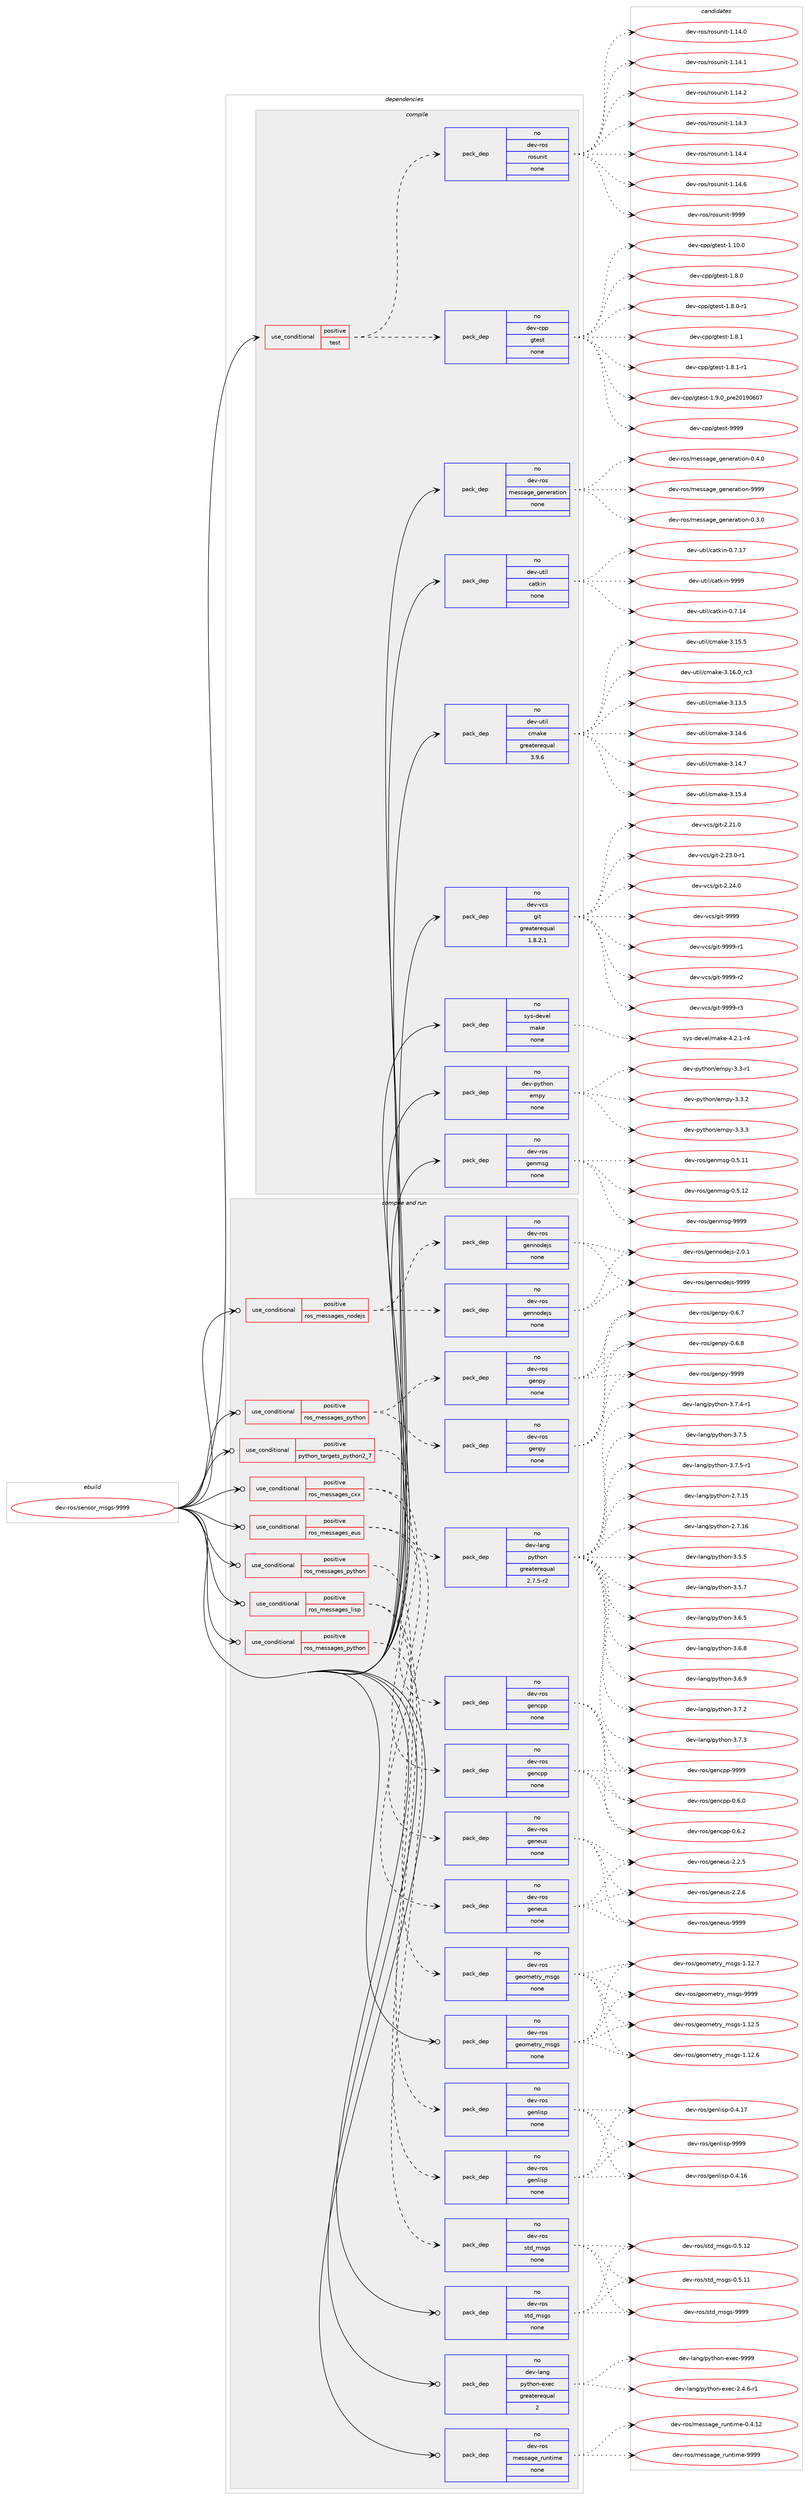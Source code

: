 digraph prolog {

# *************
# Graph options
# *************

newrank=true;
concentrate=true;
compound=true;
graph [rankdir=LR,fontname=Helvetica,fontsize=10,ranksep=1.5];#, ranksep=2.5, nodesep=0.2];
edge  [arrowhead=vee];
node  [fontname=Helvetica,fontsize=10];

# **********
# The ebuild
# **********

subgraph cluster_leftcol {
color=gray;
rank=same;
label=<<i>ebuild</i>>;
id [label="dev-ros/sensor_msgs-9999", color=red, width=4, href="../dev-ros/sensor_msgs-9999.svg"];
}

# ****************
# The dependencies
# ****************

subgraph cluster_midcol {
color=gray;
label=<<i>dependencies</i>>;
subgraph cluster_compile {
fillcolor="#eeeeee";
style=filled;
label=<<i>compile</i>>;
subgraph cond155412 {
dependency667076 [label=<<TABLE BORDER="0" CELLBORDER="1" CELLSPACING="0" CELLPADDING="4"><TR><TD ROWSPAN="3" CELLPADDING="10">use_conditional</TD></TR><TR><TD>positive</TD></TR><TR><TD>test</TD></TR></TABLE>>, shape=none, color=red];
subgraph pack499758 {
dependency667077 [label=<<TABLE BORDER="0" CELLBORDER="1" CELLSPACING="0" CELLPADDING="4" WIDTH="220"><TR><TD ROWSPAN="6" CELLPADDING="30">pack_dep</TD></TR><TR><TD WIDTH="110">no</TD></TR><TR><TD>dev-cpp</TD></TR><TR><TD>gtest</TD></TR><TR><TD>none</TD></TR><TR><TD></TD></TR></TABLE>>, shape=none, color=blue];
}
dependency667076:e -> dependency667077:w [weight=20,style="dashed",arrowhead="vee"];
subgraph pack499759 {
dependency667078 [label=<<TABLE BORDER="0" CELLBORDER="1" CELLSPACING="0" CELLPADDING="4" WIDTH="220"><TR><TD ROWSPAN="6" CELLPADDING="30">pack_dep</TD></TR><TR><TD WIDTH="110">no</TD></TR><TR><TD>dev-ros</TD></TR><TR><TD>rosunit</TD></TR><TR><TD>none</TD></TR><TR><TD></TD></TR></TABLE>>, shape=none, color=blue];
}
dependency667076:e -> dependency667078:w [weight=20,style="dashed",arrowhead="vee"];
}
id:e -> dependency667076:w [weight=20,style="solid",arrowhead="vee"];
subgraph pack499760 {
dependency667079 [label=<<TABLE BORDER="0" CELLBORDER="1" CELLSPACING="0" CELLPADDING="4" WIDTH="220"><TR><TD ROWSPAN="6" CELLPADDING="30">pack_dep</TD></TR><TR><TD WIDTH="110">no</TD></TR><TR><TD>dev-python</TD></TR><TR><TD>empy</TD></TR><TR><TD>none</TD></TR><TR><TD></TD></TR></TABLE>>, shape=none, color=blue];
}
id:e -> dependency667079:w [weight=20,style="solid",arrowhead="vee"];
subgraph pack499761 {
dependency667080 [label=<<TABLE BORDER="0" CELLBORDER="1" CELLSPACING="0" CELLPADDING="4" WIDTH="220"><TR><TD ROWSPAN="6" CELLPADDING="30">pack_dep</TD></TR><TR><TD WIDTH="110">no</TD></TR><TR><TD>dev-ros</TD></TR><TR><TD>genmsg</TD></TR><TR><TD>none</TD></TR><TR><TD></TD></TR></TABLE>>, shape=none, color=blue];
}
id:e -> dependency667080:w [weight=20,style="solid",arrowhead="vee"];
subgraph pack499762 {
dependency667081 [label=<<TABLE BORDER="0" CELLBORDER="1" CELLSPACING="0" CELLPADDING="4" WIDTH="220"><TR><TD ROWSPAN="6" CELLPADDING="30">pack_dep</TD></TR><TR><TD WIDTH="110">no</TD></TR><TR><TD>dev-ros</TD></TR><TR><TD>message_generation</TD></TR><TR><TD>none</TD></TR><TR><TD></TD></TR></TABLE>>, shape=none, color=blue];
}
id:e -> dependency667081:w [weight=20,style="solid",arrowhead="vee"];
subgraph pack499763 {
dependency667082 [label=<<TABLE BORDER="0" CELLBORDER="1" CELLSPACING="0" CELLPADDING="4" WIDTH="220"><TR><TD ROWSPAN="6" CELLPADDING="30">pack_dep</TD></TR><TR><TD WIDTH="110">no</TD></TR><TR><TD>dev-util</TD></TR><TR><TD>catkin</TD></TR><TR><TD>none</TD></TR><TR><TD></TD></TR></TABLE>>, shape=none, color=blue];
}
id:e -> dependency667082:w [weight=20,style="solid",arrowhead="vee"];
subgraph pack499764 {
dependency667083 [label=<<TABLE BORDER="0" CELLBORDER="1" CELLSPACING="0" CELLPADDING="4" WIDTH="220"><TR><TD ROWSPAN="6" CELLPADDING="30">pack_dep</TD></TR><TR><TD WIDTH="110">no</TD></TR><TR><TD>dev-util</TD></TR><TR><TD>cmake</TD></TR><TR><TD>greaterequal</TD></TR><TR><TD>3.9.6</TD></TR></TABLE>>, shape=none, color=blue];
}
id:e -> dependency667083:w [weight=20,style="solid",arrowhead="vee"];
subgraph pack499765 {
dependency667084 [label=<<TABLE BORDER="0" CELLBORDER="1" CELLSPACING="0" CELLPADDING="4" WIDTH="220"><TR><TD ROWSPAN="6" CELLPADDING="30">pack_dep</TD></TR><TR><TD WIDTH="110">no</TD></TR><TR><TD>dev-vcs</TD></TR><TR><TD>git</TD></TR><TR><TD>greaterequal</TD></TR><TR><TD>1.8.2.1</TD></TR></TABLE>>, shape=none, color=blue];
}
id:e -> dependency667084:w [weight=20,style="solid",arrowhead="vee"];
subgraph pack499766 {
dependency667085 [label=<<TABLE BORDER="0" CELLBORDER="1" CELLSPACING="0" CELLPADDING="4" WIDTH="220"><TR><TD ROWSPAN="6" CELLPADDING="30">pack_dep</TD></TR><TR><TD WIDTH="110">no</TD></TR><TR><TD>sys-devel</TD></TR><TR><TD>make</TD></TR><TR><TD>none</TD></TR><TR><TD></TD></TR></TABLE>>, shape=none, color=blue];
}
id:e -> dependency667085:w [weight=20,style="solid",arrowhead="vee"];
}
subgraph cluster_compileandrun {
fillcolor="#eeeeee";
style=filled;
label=<<i>compile and run</i>>;
subgraph cond155413 {
dependency667086 [label=<<TABLE BORDER="0" CELLBORDER="1" CELLSPACING="0" CELLPADDING="4"><TR><TD ROWSPAN="3" CELLPADDING="10">use_conditional</TD></TR><TR><TD>positive</TD></TR><TR><TD>python_targets_python2_7</TD></TR></TABLE>>, shape=none, color=red];
subgraph pack499767 {
dependency667087 [label=<<TABLE BORDER="0" CELLBORDER="1" CELLSPACING="0" CELLPADDING="4" WIDTH="220"><TR><TD ROWSPAN="6" CELLPADDING="30">pack_dep</TD></TR><TR><TD WIDTH="110">no</TD></TR><TR><TD>dev-lang</TD></TR><TR><TD>python</TD></TR><TR><TD>greaterequal</TD></TR><TR><TD>2.7.5-r2</TD></TR></TABLE>>, shape=none, color=blue];
}
dependency667086:e -> dependency667087:w [weight=20,style="dashed",arrowhead="vee"];
}
id:e -> dependency667086:w [weight=20,style="solid",arrowhead="odotvee"];
subgraph cond155414 {
dependency667088 [label=<<TABLE BORDER="0" CELLBORDER="1" CELLSPACING="0" CELLPADDING="4"><TR><TD ROWSPAN="3" CELLPADDING="10">use_conditional</TD></TR><TR><TD>positive</TD></TR><TR><TD>ros_messages_cxx</TD></TR></TABLE>>, shape=none, color=red];
subgraph pack499768 {
dependency667089 [label=<<TABLE BORDER="0" CELLBORDER="1" CELLSPACING="0" CELLPADDING="4" WIDTH="220"><TR><TD ROWSPAN="6" CELLPADDING="30">pack_dep</TD></TR><TR><TD WIDTH="110">no</TD></TR><TR><TD>dev-ros</TD></TR><TR><TD>gencpp</TD></TR><TR><TD>none</TD></TR><TR><TD></TD></TR></TABLE>>, shape=none, color=blue];
}
dependency667088:e -> dependency667089:w [weight=20,style="dashed",arrowhead="vee"];
subgraph pack499769 {
dependency667090 [label=<<TABLE BORDER="0" CELLBORDER="1" CELLSPACING="0" CELLPADDING="4" WIDTH="220"><TR><TD ROWSPAN="6" CELLPADDING="30">pack_dep</TD></TR><TR><TD WIDTH="110">no</TD></TR><TR><TD>dev-ros</TD></TR><TR><TD>gencpp</TD></TR><TR><TD>none</TD></TR><TR><TD></TD></TR></TABLE>>, shape=none, color=blue];
}
dependency667088:e -> dependency667090:w [weight=20,style="dashed",arrowhead="vee"];
}
id:e -> dependency667088:w [weight=20,style="solid",arrowhead="odotvee"];
subgraph cond155415 {
dependency667091 [label=<<TABLE BORDER="0" CELLBORDER="1" CELLSPACING="0" CELLPADDING="4"><TR><TD ROWSPAN="3" CELLPADDING="10">use_conditional</TD></TR><TR><TD>positive</TD></TR><TR><TD>ros_messages_eus</TD></TR></TABLE>>, shape=none, color=red];
subgraph pack499770 {
dependency667092 [label=<<TABLE BORDER="0" CELLBORDER="1" CELLSPACING="0" CELLPADDING="4" WIDTH="220"><TR><TD ROWSPAN="6" CELLPADDING="30">pack_dep</TD></TR><TR><TD WIDTH="110">no</TD></TR><TR><TD>dev-ros</TD></TR><TR><TD>geneus</TD></TR><TR><TD>none</TD></TR><TR><TD></TD></TR></TABLE>>, shape=none, color=blue];
}
dependency667091:e -> dependency667092:w [weight=20,style="dashed",arrowhead="vee"];
subgraph pack499771 {
dependency667093 [label=<<TABLE BORDER="0" CELLBORDER="1" CELLSPACING="0" CELLPADDING="4" WIDTH="220"><TR><TD ROWSPAN="6" CELLPADDING="30">pack_dep</TD></TR><TR><TD WIDTH="110">no</TD></TR><TR><TD>dev-ros</TD></TR><TR><TD>geneus</TD></TR><TR><TD>none</TD></TR><TR><TD></TD></TR></TABLE>>, shape=none, color=blue];
}
dependency667091:e -> dependency667093:w [weight=20,style="dashed",arrowhead="vee"];
}
id:e -> dependency667091:w [weight=20,style="solid",arrowhead="odotvee"];
subgraph cond155416 {
dependency667094 [label=<<TABLE BORDER="0" CELLBORDER="1" CELLSPACING="0" CELLPADDING="4"><TR><TD ROWSPAN="3" CELLPADDING="10">use_conditional</TD></TR><TR><TD>positive</TD></TR><TR><TD>ros_messages_lisp</TD></TR></TABLE>>, shape=none, color=red];
subgraph pack499772 {
dependency667095 [label=<<TABLE BORDER="0" CELLBORDER="1" CELLSPACING="0" CELLPADDING="4" WIDTH="220"><TR><TD ROWSPAN="6" CELLPADDING="30">pack_dep</TD></TR><TR><TD WIDTH="110">no</TD></TR><TR><TD>dev-ros</TD></TR><TR><TD>genlisp</TD></TR><TR><TD>none</TD></TR><TR><TD></TD></TR></TABLE>>, shape=none, color=blue];
}
dependency667094:e -> dependency667095:w [weight=20,style="dashed",arrowhead="vee"];
subgraph pack499773 {
dependency667096 [label=<<TABLE BORDER="0" CELLBORDER="1" CELLSPACING="0" CELLPADDING="4" WIDTH="220"><TR><TD ROWSPAN="6" CELLPADDING="30">pack_dep</TD></TR><TR><TD WIDTH="110">no</TD></TR><TR><TD>dev-ros</TD></TR><TR><TD>genlisp</TD></TR><TR><TD>none</TD></TR><TR><TD></TD></TR></TABLE>>, shape=none, color=blue];
}
dependency667094:e -> dependency667096:w [weight=20,style="dashed",arrowhead="vee"];
}
id:e -> dependency667094:w [weight=20,style="solid",arrowhead="odotvee"];
subgraph cond155417 {
dependency667097 [label=<<TABLE BORDER="0" CELLBORDER="1" CELLSPACING="0" CELLPADDING="4"><TR><TD ROWSPAN="3" CELLPADDING="10">use_conditional</TD></TR><TR><TD>positive</TD></TR><TR><TD>ros_messages_nodejs</TD></TR></TABLE>>, shape=none, color=red];
subgraph pack499774 {
dependency667098 [label=<<TABLE BORDER="0" CELLBORDER="1" CELLSPACING="0" CELLPADDING="4" WIDTH="220"><TR><TD ROWSPAN="6" CELLPADDING="30">pack_dep</TD></TR><TR><TD WIDTH="110">no</TD></TR><TR><TD>dev-ros</TD></TR><TR><TD>gennodejs</TD></TR><TR><TD>none</TD></TR><TR><TD></TD></TR></TABLE>>, shape=none, color=blue];
}
dependency667097:e -> dependency667098:w [weight=20,style="dashed",arrowhead="vee"];
subgraph pack499775 {
dependency667099 [label=<<TABLE BORDER="0" CELLBORDER="1" CELLSPACING="0" CELLPADDING="4" WIDTH="220"><TR><TD ROWSPAN="6" CELLPADDING="30">pack_dep</TD></TR><TR><TD WIDTH="110">no</TD></TR><TR><TD>dev-ros</TD></TR><TR><TD>gennodejs</TD></TR><TR><TD>none</TD></TR><TR><TD></TD></TR></TABLE>>, shape=none, color=blue];
}
dependency667097:e -> dependency667099:w [weight=20,style="dashed",arrowhead="vee"];
}
id:e -> dependency667097:w [weight=20,style="solid",arrowhead="odotvee"];
subgraph cond155418 {
dependency667100 [label=<<TABLE BORDER="0" CELLBORDER="1" CELLSPACING="0" CELLPADDING="4"><TR><TD ROWSPAN="3" CELLPADDING="10">use_conditional</TD></TR><TR><TD>positive</TD></TR><TR><TD>ros_messages_python</TD></TR></TABLE>>, shape=none, color=red];
subgraph pack499776 {
dependency667101 [label=<<TABLE BORDER="0" CELLBORDER="1" CELLSPACING="0" CELLPADDING="4" WIDTH="220"><TR><TD ROWSPAN="6" CELLPADDING="30">pack_dep</TD></TR><TR><TD WIDTH="110">no</TD></TR><TR><TD>dev-ros</TD></TR><TR><TD>genpy</TD></TR><TR><TD>none</TD></TR><TR><TD></TD></TR></TABLE>>, shape=none, color=blue];
}
dependency667100:e -> dependency667101:w [weight=20,style="dashed",arrowhead="vee"];
subgraph pack499777 {
dependency667102 [label=<<TABLE BORDER="0" CELLBORDER="1" CELLSPACING="0" CELLPADDING="4" WIDTH="220"><TR><TD ROWSPAN="6" CELLPADDING="30">pack_dep</TD></TR><TR><TD WIDTH="110">no</TD></TR><TR><TD>dev-ros</TD></TR><TR><TD>genpy</TD></TR><TR><TD>none</TD></TR><TR><TD></TD></TR></TABLE>>, shape=none, color=blue];
}
dependency667100:e -> dependency667102:w [weight=20,style="dashed",arrowhead="vee"];
}
id:e -> dependency667100:w [weight=20,style="solid",arrowhead="odotvee"];
subgraph cond155419 {
dependency667103 [label=<<TABLE BORDER="0" CELLBORDER="1" CELLSPACING="0" CELLPADDING="4"><TR><TD ROWSPAN="3" CELLPADDING="10">use_conditional</TD></TR><TR><TD>positive</TD></TR><TR><TD>ros_messages_python</TD></TR></TABLE>>, shape=none, color=red];
subgraph pack499778 {
dependency667104 [label=<<TABLE BORDER="0" CELLBORDER="1" CELLSPACING="0" CELLPADDING="4" WIDTH="220"><TR><TD ROWSPAN="6" CELLPADDING="30">pack_dep</TD></TR><TR><TD WIDTH="110">no</TD></TR><TR><TD>dev-ros</TD></TR><TR><TD>geometry_msgs</TD></TR><TR><TD>none</TD></TR><TR><TD></TD></TR></TABLE>>, shape=none, color=blue];
}
dependency667103:e -> dependency667104:w [weight=20,style="dashed",arrowhead="vee"];
}
id:e -> dependency667103:w [weight=20,style="solid",arrowhead="odotvee"];
subgraph cond155420 {
dependency667105 [label=<<TABLE BORDER="0" CELLBORDER="1" CELLSPACING="0" CELLPADDING="4"><TR><TD ROWSPAN="3" CELLPADDING="10">use_conditional</TD></TR><TR><TD>positive</TD></TR><TR><TD>ros_messages_python</TD></TR></TABLE>>, shape=none, color=red];
subgraph pack499779 {
dependency667106 [label=<<TABLE BORDER="0" CELLBORDER="1" CELLSPACING="0" CELLPADDING="4" WIDTH="220"><TR><TD ROWSPAN="6" CELLPADDING="30">pack_dep</TD></TR><TR><TD WIDTH="110">no</TD></TR><TR><TD>dev-ros</TD></TR><TR><TD>std_msgs</TD></TR><TR><TD>none</TD></TR><TR><TD></TD></TR></TABLE>>, shape=none, color=blue];
}
dependency667105:e -> dependency667106:w [weight=20,style="dashed",arrowhead="vee"];
}
id:e -> dependency667105:w [weight=20,style="solid",arrowhead="odotvee"];
subgraph pack499780 {
dependency667107 [label=<<TABLE BORDER="0" CELLBORDER="1" CELLSPACING="0" CELLPADDING="4" WIDTH="220"><TR><TD ROWSPAN="6" CELLPADDING="30">pack_dep</TD></TR><TR><TD WIDTH="110">no</TD></TR><TR><TD>dev-lang</TD></TR><TR><TD>python-exec</TD></TR><TR><TD>greaterequal</TD></TR><TR><TD>2</TD></TR></TABLE>>, shape=none, color=blue];
}
id:e -> dependency667107:w [weight=20,style="solid",arrowhead="odotvee"];
subgraph pack499781 {
dependency667108 [label=<<TABLE BORDER="0" CELLBORDER="1" CELLSPACING="0" CELLPADDING="4" WIDTH="220"><TR><TD ROWSPAN="6" CELLPADDING="30">pack_dep</TD></TR><TR><TD WIDTH="110">no</TD></TR><TR><TD>dev-ros</TD></TR><TR><TD>geometry_msgs</TD></TR><TR><TD>none</TD></TR><TR><TD></TD></TR></TABLE>>, shape=none, color=blue];
}
id:e -> dependency667108:w [weight=20,style="solid",arrowhead="odotvee"];
subgraph pack499782 {
dependency667109 [label=<<TABLE BORDER="0" CELLBORDER="1" CELLSPACING="0" CELLPADDING="4" WIDTH="220"><TR><TD ROWSPAN="6" CELLPADDING="30">pack_dep</TD></TR><TR><TD WIDTH="110">no</TD></TR><TR><TD>dev-ros</TD></TR><TR><TD>message_runtime</TD></TR><TR><TD>none</TD></TR><TR><TD></TD></TR></TABLE>>, shape=none, color=blue];
}
id:e -> dependency667109:w [weight=20,style="solid",arrowhead="odotvee"];
subgraph pack499783 {
dependency667110 [label=<<TABLE BORDER="0" CELLBORDER="1" CELLSPACING="0" CELLPADDING="4" WIDTH="220"><TR><TD ROWSPAN="6" CELLPADDING="30">pack_dep</TD></TR><TR><TD WIDTH="110">no</TD></TR><TR><TD>dev-ros</TD></TR><TR><TD>std_msgs</TD></TR><TR><TD>none</TD></TR><TR><TD></TD></TR></TABLE>>, shape=none, color=blue];
}
id:e -> dependency667110:w [weight=20,style="solid",arrowhead="odotvee"];
}
subgraph cluster_run {
fillcolor="#eeeeee";
style=filled;
label=<<i>run</i>>;
}
}

# **************
# The candidates
# **************

subgraph cluster_choices {
rank=same;
color=gray;
label=<<i>candidates</i>>;

subgraph choice499758 {
color=black;
nodesep=1;
choice10010111845991121124710311610111511645494649484648 [label="dev-cpp/gtest-1.10.0", color=red, width=4,href="../dev-cpp/gtest-1.10.0.svg"];
choice100101118459911211247103116101115116454946564648 [label="dev-cpp/gtest-1.8.0", color=red, width=4,href="../dev-cpp/gtest-1.8.0.svg"];
choice1001011184599112112471031161011151164549465646484511449 [label="dev-cpp/gtest-1.8.0-r1", color=red, width=4,href="../dev-cpp/gtest-1.8.0-r1.svg"];
choice100101118459911211247103116101115116454946564649 [label="dev-cpp/gtest-1.8.1", color=red, width=4,href="../dev-cpp/gtest-1.8.1.svg"];
choice1001011184599112112471031161011151164549465646494511449 [label="dev-cpp/gtest-1.8.1-r1", color=red, width=4,href="../dev-cpp/gtest-1.8.1-r1.svg"];
choice100101118459911211247103116101115116454946574648951121141015048495748544855 [label="dev-cpp/gtest-1.9.0_pre20190607", color=red, width=4,href="../dev-cpp/gtest-1.9.0_pre20190607.svg"];
choice1001011184599112112471031161011151164557575757 [label="dev-cpp/gtest-9999", color=red, width=4,href="../dev-cpp/gtest-9999.svg"];
dependency667077:e -> choice10010111845991121124710311610111511645494649484648:w [style=dotted,weight="100"];
dependency667077:e -> choice100101118459911211247103116101115116454946564648:w [style=dotted,weight="100"];
dependency667077:e -> choice1001011184599112112471031161011151164549465646484511449:w [style=dotted,weight="100"];
dependency667077:e -> choice100101118459911211247103116101115116454946564649:w [style=dotted,weight="100"];
dependency667077:e -> choice1001011184599112112471031161011151164549465646494511449:w [style=dotted,weight="100"];
dependency667077:e -> choice100101118459911211247103116101115116454946574648951121141015048495748544855:w [style=dotted,weight="100"];
dependency667077:e -> choice1001011184599112112471031161011151164557575757:w [style=dotted,weight="100"];
}
subgraph choice499759 {
color=black;
nodesep=1;
choice100101118451141111154711411111511711010511645494649524648 [label="dev-ros/rosunit-1.14.0", color=red, width=4,href="../dev-ros/rosunit-1.14.0.svg"];
choice100101118451141111154711411111511711010511645494649524649 [label="dev-ros/rosunit-1.14.1", color=red, width=4,href="../dev-ros/rosunit-1.14.1.svg"];
choice100101118451141111154711411111511711010511645494649524650 [label="dev-ros/rosunit-1.14.2", color=red, width=4,href="../dev-ros/rosunit-1.14.2.svg"];
choice100101118451141111154711411111511711010511645494649524651 [label="dev-ros/rosunit-1.14.3", color=red, width=4,href="../dev-ros/rosunit-1.14.3.svg"];
choice100101118451141111154711411111511711010511645494649524652 [label="dev-ros/rosunit-1.14.4", color=red, width=4,href="../dev-ros/rosunit-1.14.4.svg"];
choice100101118451141111154711411111511711010511645494649524654 [label="dev-ros/rosunit-1.14.6", color=red, width=4,href="../dev-ros/rosunit-1.14.6.svg"];
choice10010111845114111115471141111151171101051164557575757 [label="dev-ros/rosunit-9999", color=red, width=4,href="../dev-ros/rosunit-9999.svg"];
dependency667078:e -> choice100101118451141111154711411111511711010511645494649524648:w [style=dotted,weight="100"];
dependency667078:e -> choice100101118451141111154711411111511711010511645494649524649:w [style=dotted,weight="100"];
dependency667078:e -> choice100101118451141111154711411111511711010511645494649524650:w [style=dotted,weight="100"];
dependency667078:e -> choice100101118451141111154711411111511711010511645494649524651:w [style=dotted,weight="100"];
dependency667078:e -> choice100101118451141111154711411111511711010511645494649524652:w [style=dotted,weight="100"];
dependency667078:e -> choice100101118451141111154711411111511711010511645494649524654:w [style=dotted,weight="100"];
dependency667078:e -> choice10010111845114111115471141111151171101051164557575757:w [style=dotted,weight="100"];
}
subgraph choice499760 {
color=black;
nodesep=1;
choice1001011184511212111610411111047101109112121455146514511449 [label="dev-python/empy-3.3-r1", color=red, width=4,href="../dev-python/empy-3.3-r1.svg"];
choice1001011184511212111610411111047101109112121455146514650 [label="dev-python/empy-3.3.2", color=red, width=4,href="../dev-python/empy-3.3.2.svg"];
choice1001011184511212111610411111047101109112121455146514651 [label="dev-python/empy-3.3.3", color=red, width=4,href="../dev-python/empy-3.3.3.svg"];
dependency667079:e -> choice1001011184511212111610411111047101109112121455146514511449:w [style=dotted,weight="100"];
dependency667079:e -> choice1001011184511212111610411111047101109112121455146514650:w [style=dotted,weight="100"];
dependency667079:e -> choice1001011184511212111610411111047101109112121455146514651:w [style=dotted,weight="100"];
}
subgraph choice499761 {
color=black;
nodesep=1;
choice100101118451141111154710310111010911510345484653464949 [label="dev-ros/genmsg-0.5.11", color=red, width=4,href="../dev-ros/genmsg-0.5.11.svg"];
choice100101118451141111154710310111010911510345484653464950 [label="dev-ros/genmsg-0.5.12", color=red, width=4,href="../dev-ros/genmsg-0.5.12.svg"];
choice10010111845114111115471031011101091151034557575757 [label="dev-ros/genmsg-9999", color=red, width=4,href="../dev-ros/genmsg-9999.svg"];
dependency667080:e -> choice100101118451141111154710310111010911510345484653464949:w [style=dotted,weight="100"];
dependency667080:e -> choice100101118451141111154710310111010911510345484653464950:w [style=dotted,weight="100"];
dependency667080:e -> choice10010111845114111115471031011101091151034557575757:w [style=dotted,weight="100"];
}
subgraph choice499762 {
color=black;
nodesep=1;
choice1001011184511411111547109101115115971031019510310111010111497116105111110454846514648 [label="dev-ros/message_generation-0.3.0", color=red, width=4,href="../dev-ros/message_generation-0.3.0.svg"];
choice1001011184511411111547109101115115971031019510310111010111497116105111110454846524648 [label="dev-ros/message_generation-0.4.0", color=red, width=4,href="../dev-ros/message_generation-0.4.0.svg"];
choice10010111845114111115471091011151159710310195103101110101114971161051111104557575757 [label="dev-ros/message_generation-9999", color=red, width=4,href="../dev-ros/message_generation-9999.svg"];
dependency667081:e -> choice1001011184511411111547109101115115971031019510310111010111497116105111110454846514648:w [style=dotted,weight="100"];
dependency667081:e -> choice1001011184511411111547109101115115971031019510310111010111497116105111110454846524648:w [style=dotted,weight="100"];
dependency667081:e -> choice10010111845114111115471091011151159710310195103101110101114971161051111104557575757:w [style=dotted,weight="100"];
}
subgraph choice499763 {
color=black;
nodesep=1;
choice1001011184511711610510847999711610710511045484655464952 [label="dev-util/catkin-0.7.14", color=red, width=4,href="../dev-util/catkin-0.7.14.svg"];
choice1001011184511711610510847999711610710511045484655464955 [label="dev-util/catkin-0.7.17", color=red, width=4,href="../dev-util/catkin-0.7.17.svg"];
choice100101118451171161051084799971161071051104557575757 [label="dev-util/catkin-9999", color=red, width=4,href="../dev-util/catkin-9999.svg"];
dependency667082:e -> choice1001011184511711610510847999711610710511045484655464952:w [style=dotted,weight="100"];
dependency667082:e -> choice1001011184511711610510847999711610710511045484655464955:w [style=dotted,weight="100"];
dependency667082:e -> choice100101118451171161051084799971161071051104557575757:w [style=dotted,weight="100"];
}
subgraph choice499764 {
color=black;
nodesep=1;
choice1001011184511711610510847991099710710145514649514653 [label="dev-util/cmake-3.13.5", color=red, width=4,href="../dev-util/cmake-3.13.5.svg"];
choice1001011184511711610510847991099710710145514649524654 [label="dev-util/cmake-3.14.6", color=red, width=4,href="../dev-util/cmake-3.14.6.svg"];
choice1001011184511711610510847991099710710145514649524655 [label="dev-util/cmake-3.14.7", color=red, width=4,href="../dev-util/cmake-3.14.7.svg"];
choice1001011184511711610510847991099710710145514649534652 [label="dev-util/cmake-3.15.4", color=red, width=4,href="../dev-util/cmake-3.15.4.svg"];
choice1001011184511711610510847991099710710145514649534653 [label="dev-util/cmake-3.15.5", color=red, width=4,href="../dev-util/cmake-3.15.5.svg"];
choice1001011184511711610510847991099710710145514649544648951149951 [label="dev-util/cmake-3.16.0_rc3", color=red, width=4,href="../dev-util/cmake-3.16.0_rc3.svg"];
dependency667083:e -> choice1001011184511711610510847991099710710145514649514653:w [style=dotted,weight="100"];
dependency667083:e -> choice1001011184511711610510847991099710710145514649524654:w [style=dotted,weight="100"];
dependency667083:e -> choice1001011184511711610510847991099710710145514649524655:w [style=dotted,weight="100"];
dependency667083:e -> choice1001011184511711610510847991099710710145514649534652:w [style=dotted,weight="100"];
dependency667083:e -> choice1001011184511711610510847991099710710145514649534653:w [style=dotted,weight="100"];
dependency667083:e -> choice1001011184511711610510847991099710710145514649544648951149951:w [style=dotted,weight="100"];
}
subgraph choice499765 {
color=black;
nodesep=1;
choice10010111845118991154710310511645504650494648 [label="dev-vcs/git-2.21.0", color=red, width=4,href="../dev-vcs/git-2.21.0.svg"];
choice100101118451189911547103105116455046505146484511449 [label="dev-vcs/git-2.23.0-r1", color=red, width=4,href="../dev-vcs/git-2.23.0-r1.svg"];
choice10010111845118991154710310511645504650524648 [label="dev-vcs/git-2.24.0", color=red, width=4,href="../dev-vcs/git-2.24.0.svg"];
choice1001011184511899115471031051164557575757 [label="dev-vcs/git-9999", color=red, width=4,href="../dev-vcs/git-9999.svg"];
choice10010111845118991154710310511645575757574511449 [label="dev-vcs/git-9999-r1", color=red, width=4,href="../dev-vcs/git-9999-r1.svg"];
choice10010111845118991154710310511645575757574511450 [label="dev-vcs/git-9999-r2", color=red, width=4,href="../dev-vcs/git-9999-r2.svg"];
choice10010111845118991154710310511645575757574511451 [label="dev-vcs/git-9999-r3", color=red, width=4,href="../dev-vcs/git-9999-r3.svg"];
dependency667084:e -> choice10010111845118991154710310511645504650494648:w [style=dotted,weight="100"];
dependency667084:e -> choice100101118451189911547103105116455046505146484511449:w [style=dotted,weight="100"];
dependency667084:e -> choice10010111845118991154710310511645504650524648:w [style=dotted,weight="100"];
dependency667084:e -> choice1001011184511899115471031051164557575757:w [style=dotted,weight="100"];
dependency667084:e -> choice10010111845118991154710310511645575757574511449:w [style=dotted,weight="100"];
dependency667084:e -> choice10010111845118991154710310511645575757574511450:w [style=dotted,weight="100"];
dependency667084:e -> choice10010111845118991154710310511645575757574511451:w [style=dotted,weight="100"];
}
subgraph choice499766 {
color=black;
nodesep=1;
choice1151211154510010111810110847109971071014552465046494511452 [label="sys-devel/make-4.2.1-r4", color=red, width=4,href="../sys-devel/make-4.2.1-r4.svg"];
dependency667085:e -> choice1151211154510010111810110847109971071014552465046494511452:w [style=dotted,weight="100"];
}
subgraph choice499767 {
color=black;
nodesep=1;
choice10010111845108971101034711212111610411111045504655464953 [label="dev-lang/python-2.7.15", color=red, width=4,href="../dev-lang/python-2.7.15.svg"];
choice10010111845108971101034711212111610411111045504655464954 [label="dev-lang/python-2.7.16", color=red, width=4,href="../dev-lang/python-2.7.16.svg"];
choice100101118451089711010347112121116104111110455146534653 [label="dev-lang/python-3.5.5", color=red, width=4,href="../dev-lang/python-3.5.5.svg"];
choice100101118451089711010347112121116104111110455146534655 [label="dev-lang/python-3.5.7", color=red, width=4,href="../dev-lang/python-3.5.7.svg"];
choice100101118451089711010347112121116104111110455146544653 [label="dev-lang/python-3.6.5", color=red, width=4,href="../dev-lang/python-3.6.5.svg"];
choice100101118451089711010347112121116104111110455146544656 [label="dev-lang/python-3.6.8", color=red, width=4,href="../dev-lang/python-3.6.8.svg"];
choice100101118451089711010347112121116104111110455146544657 [label="dev-lang/python-3.6.9", color=red, width=4,href="../dev-lang/python-3.6.9.svg"];
choice100101118451089711010347112121116104111110455146554650 [label="dev-lang/python-3.7.2", color=red, width=4,href="../dev-lang/python-3.7.2.svg"];
choice100101118451089711010347112121116104111110455146554651 [label="dev-lang/python-3.7.3", color=red, width=4,href="../dev-lang/python-3.7.3.svg"];
choice1001011184510897110103471121211161041111104551465546524511449 [label="dev-lang/python-3.7.4-r1", color=red, width=4,href="../dev-lang/python-3.7.4-r1.svg"];
choice100101118451089711010347112121116104111110455146554653 [label="dev-lang/python-3.7.5", color=red, width=4,href="../dev-lang/python-3.7.5.svg"];
choice1001011184510897110103471121211161041111104551465546534511449 [label="dev-lang/python-3.7.5-r1", color=red, width=4,href="../dev-lang/python-3.7.5-r1.svg"];
dependency667087:e -> choice10010111845108971101034711212111610411111045504655464953:w [style=dotted,weight="100"];
dependency667087:e -> choice10010111845108971101034711212111610411111045504655464954:w [style=dotted,weight="100"];
dependency667087:e -> choice100101118451089711010347112121116104111110455146534653:w [style=dotted,weight="100"];
dependency667087:e -> choice100101118451089711010347112121116104111110455146534655:w [style=dotted,weight="100"];
dependency667087:e -> choice100101118451089711010347112121116104111110455146544653:w [style=dotted,weight="100"];
dependency667087:e -> choice100101118451089711010347112121116104111110455146544656:w [style=dotted,weight="100"];
dependency667087:e -> choice100101118451089711010347112121116104111110455146544657:w [style=dotted,weight="100"];
dependency667087:e -> choice100101118451089711010347112121116104111110455146554650:w [style=dotted,weight="100"];
dependency667087:e -> choice100101118451089711010347112121116104111110455146554651:w [style=dotted,weight="100"];
dependency667087:e -> choice1001011184510897110103471121211161041111104551465546524511449:w [style=dotted,weight="100"];
dependency667087:e -> choice100101118451089711010347112121116104111110455146554653:w [style=dotted,weight="100"];
dependency667087:e -> choice1001011184510897110103471121211161041111104551465546534511449:w [style=dotted,weight="100"];
}
subgraph choice499768 {
color=black;
nodesep=1;
choice100101118451141111154710310111099112112454846544648 [label="dev-ros/gencpp-0.6.0", color=red, width=4,href="../dev-ros/gencpp-0.6.0.svg"];
choice100101118451141111154710310111099112112454846544650 [label="dev-ros/gencpp-0.6.2", color=red, width=4,href="../dev-ros/gencpp-0.6.2.svg"];
choice1001011184511411111547103101110991121124557575757 [label="dev-ros/gencpp-9999", color=red, width=4,href="../dev-ros/gencpp-9999.svg"];
dependency667089:e -> choice100101118451141111154710310111099112112454846544648:w [style=dotted,weight="100"];
dependency667089:e -> choice100101118451141111154710310111099112112454846544650:w [style=dotted,weight="100"];
dependency667089:e -> choice1001011184511411111547103101110991121124557575757:w [style=dotted,weight="100"];
}
subgraph choice499769 {
color=black;
nodesep=1;
choice100101118451141111154710310111099112112454846544648 [label="dev-ros/gencpp-0.6.0", color=red, width=4,href="../dev-ros/gencpp-0.6.0.svg"];
choice100101118451141111154710310111099112112454846544650 [label="dev-ros/gencpp-0.6.2", color=red, width=4,href="../dev-ros/gencpp-0.6.2.svg"];
choice1001011184511411111547103101110991121124557575757 [label="dev-ros/gencpp-9999", color=red, width=4,href="../dev-ros/gencpp-9999.svg"];
dependency667090:e -> choice100101118451141111154710310111099112112454846544648:w [style=dotted,weight="100"];
dependency667090:e -> choice100101118451141111154710310111099112112454846544650:w [style=dotted,weight="100"];
dependency667090:e -> choice1001011184511411111547103101110991121124557575757:w [style=dotted,weight="100"];
}
subgraph choice499770 {
color=black;
nodesep=1;
choice1001011184511411111547103101110101117115455046504653 [label="dev-ros/geneus-2.2.5", color=red, width=4,href="../dev-ros/geneus-2.2.5.svg"];
choice1001011184511411111547103101110101117115455046504654 [label="dev-ros/geneus-2.2.6", color=red, width=4,href="../dev-ros/geneus-2.2.6.svg"];
choice10010111845114111115471031011101011171154557575757 [label="dev-ros/geneus-9999", color=red, width=4,href="../dev-ros/geneus-9999.svg"];
dependency667092:e -> choice1001011184511411111547103101110101117115455046504653:w [style=dotted,weight="100"];
dependency667092:e -> choice1001011184511411111547103101110101117115455046504654:w [style=dotted,weight="100"];
dependency667092:e -> choice10010111845114111115471031011101011171154557575757:w [style=dotted,weight="100"];
}
subgraph choice499771 {
color=black;
nodesep=1;
choice1001011184511411111547103101110101117115455046504653 [label="dev-ros/geneus-2.2.5", color=red, width=4,href="../dev-ros/geneus-2.2.5.svg"];
choice1001011184511411111547103101110101117115455046504654 [label="dev-ros/geneus-2.2.6", color=red, width=4,href="../dev-ros/geneus-2.2.6.svg"];
choice10010111845114111115471031011101011171154557575757 [label="dev-ros/geneus-9999", color=red, width=4,href="../dev-ros/geneus-9999.svg"];
dependency667093:e -> choice1001011184511411111547103101110101117115455046504653:w [style=dotted,weight="100"];
dependency667093:e -> choice1001011184511411111547103101110101117115455046504654:w [style=dotted,weight="100"];
dependency667093:e -> choice10010111845114111115471031011101011171154557575757:w [style=dotted,weight="100"];
}
subgraph choice499772 {
color=black;
nodesep=1;
choice100101118451141111154710310111010810511511245484652464954 [label="dev-ros/genlisp-0.4.16", color=red, width=4,href="../dev-ros/genlisp-0.4.16.svg"];
choice100101118451141111154710310111010810511511245484652464955 [label="dev-ros/genlisp-0.4.17", color=red, width=4,href="../dev-ros/genlisp-0.4.17.svg"];
choice10010111845114111115471031011101081051151124557575757 [label="dev-ros/genlisp-9999", color=red, width=4,href="../dev-ros/genlisp-9999.svg"];
dependency667095:e -> choice100101118451141111154710310111010810511511245484652464954:w [style=dotted,weight="100"];
dependency667095:e -> choice100101118451141111154710310111010810511511245484652464955:w [style=dotted,weight="100"];
dependency667095:e -> choice10010111845114111115471031011101081051151124557575757:w [style=dotted,weight="100"];
}
subgraph choice499773 {
color=black;
nodesep=1;
choice100101118451141111154710310111010810511511245484652464954 [label="dev-ros/genlisp-0.4.16", color=red, width=4,href="../dev-ros/genlisp-0.4.16.svg"];
choice100101118451141111154710310111010810511511245484652464955 [label="dev-ros/genlisp-0.4.17", color=red, width=4,href="../dev-ros/genlisp-0.4.17.svg"];
choice10010111845114111115471031011101081051151124557575757 [label="dev-ros/genlisp-9999", color=red, width=4,href="../dev-ros/genlisp-9999.svg"];
dependency667096:e -> choice100101118451141111154710310111010810511511245484652464954:w [style=dotted,weight="100"];
dependency667096:e -> choice100101118451141111154710310111010810511511245484652464955:w [style=dotted,weight="100"];
dependency667096:e -> choice10010111845114111115471031011101081051151124557575757:w [style=dotted,weight="100"];
}
subgraph choice499774 {
color=black;
nodesep=1;
choice1001011184511411111547103101110110111100101106115455046484649 [label="dev-ros/gennodejs-2.0.1", color=red, width=4,href="../dev-ros/gennodejs-2.0.1.svg"];
choice10010111845114111115471031011101101111001011061154557575757 [label="dev-ros/gennodejs-9999", color=red, width=4,href="../dev-ros/gennodejs-9999.svg"];
dependency667098:e -> choice1001011184511411111547103101110110111100101106115455046484649:w [style=dotted,weight="100"];
dependency667098:e -> choice10010111845114111115471031011101101111001011061154557575757:w [style=dotted,weight="100"];
}
subgraph choice499775 {
color=black;
nodesep=1;
choice1001011184511411111547103101110110111100101106115455046484649 [label="dev-ros/gennodejs-2.0.1", color=red, width=4,href="../dev-ros/gennodejs-2.0.1.svg"];
choice10010111845114111115471031011101101111001011061154557575757 [label="dev-ros/gennodejs-9999", color=red, width=4,href="../dev-ros/gennodejs-9999.svg"];
dependency667099:e -> choice1001011184511411111547103101110110111100101106115455046484649:w [style=dotted,weight="100"];
dependency667099:e -> choice10010111845114111115471031011101101111001011061154557575757:w [style=dotted,weight="100"];
}
subgraph choice499776 {
color=black;
nodesep=1;
choice1001011184511411111547103101110112121454846544655 [label="dev-ros/genpy-0.6.7", color=red, width=4,href="../dev-ros/genpy-0.6.7.svg"];
choice1001011184511411111547103101110112121454846544656 [label="dev-ros/genpy-0.6.8", color=red, width=4,href="../dev-ros/genpy-0.6.8.svg"];
choice10010111845114111115471031011101121214557575757 [label="dev-ros/genpy-9999", color=red, width=4,href="../dev-ros/genpy-9999.svg"];
dependency667101:e -> choice1001011184511411111547103101110112121454846544655:w [style=dotted,weight="100"];
dependency667101:e -> choice1001011184511411111547103101110112121454846544656:w [style=dotted,weight="100"];
dependency667101:e -> choice10010111845114111115471031011101121214557575757:w [style=dotted,weight="100"];
}
subgraph choice499777 {
color=black;
nodesep=1;
choice1001011184511411111547103101110112121454846544655 [label="dev-ros/genpy-0.6.7", color=red, width=4,href="../dev-ros/genpy-0.6.7.svg"];
choice1001011184511411111547103101110112121454846544656 [label="dev-ros/genpy-0.6.8", color=red, width=4,href="../dev-ros/genpy-0.6.8.svg"];
choice10010111845114111115471031011101121214557575757 [label="dev-ros/genpy-9999", color=red, width=4,href="../dev-ros/genpy-9999.svg"];
dependency667102:e -> choice1001011184511411111547103101110112121454846544655:w [style=dotted,weight="100"];
dependency667102:e -> choice1001011184511411111547103101110112121454846544656:w [style=dotted,weight="100"];
dependency667102:e -> choice10010111845114111115471031011101121214557575757:w [style=dotted,weight="100"];
}
subgraph choice499778 {
color=black;
nodesep=1;
choice10010111845114111115471031011111091011161141219510911510311545494649504653 [label="dev-ros/geometry_msgs-1.12.5", color=red, width=4,href="../dev-ros/geometry_msgs-1.12.5.svg"];
choice10010111845114111115471031011111091011161141219510911510311545494649504654 [label="dev-ros/geometry_msgs-1.12.6", color=red, width=4,href="../dev-ros/geometry_msgs-1.12.6.svg"];
choice10010111845114111115471031011111091011161141219510911510311545494649504655 [label="dev-ros/geometry_msgs-1.12.7", color=red, width=4,href="../dev-ros/geometry_msgs-1.12.7.svg"];
choice1001011184511411111547103101111109101116114121951091151031154557575757 [label="dev-ros/geometry_msgs-9999", color=red, width=4,href="../dev-ros/geometry_msgs-9999.svg"];
dependency667104:e -> choice10010111845114111115471031011111091011161141219510911510311545494649504653:w [style=dotted,weight="100"];
dependency667104:e -> choice10010111845114111115471031011111091011161141219510911510311545494649504654:w [style=dotted,weight="100"];
dependency667104:e -> choice10010111845114111115471031011111091011161141219510911510311545494649504655:w [style=dotted,weight="100"];
dependency667104:e -> choice1001011184511411111547103101111109101116114121951091151031154557575757:w [style=dotted,weight="100"];
}
subgraph choice499779 {
color=black;
nodesep=1;
choice10010111845114111115471151161009510911510311545484653464949 [label="dev-ros/std_msgs-0.5.11", color=red, width=4,href="../dev-ros/std_msgs-0.5.11.svg"];
choice10010111845114111115471151161009510911510311545484653464950 [label="dev-ros/std_msgs-0.5.12", color=red, width=4,href="../dev-ros/std_msgs-0.5.12.svg"];
choice1001011184511411111547115116100951091151031154557575757 [label="dev-ros/std_msgs-9999", color=red, width=4,href="../dev-ros/std_msgs-9999.svg"];
dependency667106:e -> choice10010111845114111115471151161009510911510311545484653464949:w [style=dotted,weight="100"];
dependency667106:e -> choice10010111845114111115471151161009510911510311545484653464950:w [style=dotted,weight="100"];
dependency667106:e -> choice1001011184511411111547115116100951091151031154557575757:w [style=dotted,weight="100"];
}
subgraph choice499780 {
color=black;
nodesep=1;
choice10010111845108971101034711212111610411111045101120101994550465246544511449 [label="dev-lang/python-exec-2.4.6-r1", color=red, width=4,href="../dev-lang/python-exec-2.4.6-r1.svg"];
choice10010111845108971101034711212111610411111045101120101994557575757 [label="dev-lang/python-exec-9999", color=red, width=4,href="../dev-lang/python-exec-9999.svg"];
dependency667107:e -> choice10010111845108971101034711212111610411111045101120101994550465246544511449:w [style=dotted,weight="100"];
dependency667107:e -> choice10010111845108971101034711212111610411111045101120101994557575757:w [style=dotted,weight="100"];
}
subgraph choice499781 {
color=black;
nodesep=1;
choice10010111845114111115471031011111091011161141219510911510311545494649504653 [label="dev-ros/geometry_msgs-1.12.5", color=red, width=4,href="../dev-ros/geometry_msgs-1.12.5.svg"];
choice10010111845114111115471031011111091011161141219510911510311545494649504654 [label="dev-ros/geometry_msgs-1.12.6", color=red, width=4,href="../dev-ros/geometry_msgs-1.12.6.svg"];
choice10010111845114111115471031011111091011161141219510911510311545494649504655 [label="dev-ros/geometry_msgs-1.12.7", color=red, width=4,href="../dev-ros/geometry_msgs-1.12.7.svg"];
choice1001011184511411111547103101111109101116114121951091151031154557575757 [label="dev-ros/geometry_msgs-9999", color=red, width=4,href="../dev-ros/geometry_msgs-9999.svg"];
dependency667108:e -> choice10010111845114111115471031011111091011161141219510911510311545494649504653:w [style=dotted,weight="100"];
dependency667108:e -> choice10010111845114111115471031011111091011161141219510911510311545494649504654:w [style=dotted,weight="100"];
dependency667108:e -> choice10010111845114111115471031011111091011161141219510911510311545494649504655:w [style=dotted,weight="100"];
dependency667108:e -> choice1001011184511411111547103101111109101116114121951091151031154557575757:w [style=dotted,weight="100"];
}
subgraph choice499782 {
color=black;
nodesep=1;
choice1001011184511411111547109101115115971031019511411711011610510910145484652464950 [label="dev-ros/message_runtime-0.4.12", color=red, width=4,href="../dev-ros/message_runtime-0.4.12.svg"];
choice100101118451141111154710910111511597103101951141171101161051091014557575757 [label="dev-ros/message_runtime-9999", color=red, width=4,href="../dev-ros/message_runtime-9999.svg"];
dependency667109:e -> choice1001011184511411111547109101115115971031019511411711011610510910145484652464950:w [style=dotted,weight="100"];
dependency667109:e -> choice100101118451141111154710910111511597103101951141171101161051091014557575757:w [style=dotted,weight="100"];
}
subgraph choice499783 {
color=black;
nodesep=1;
choice10010111845114111115471151161009510911510311545484653464949 [label="dev-ros/std_msgs-0.5.11", color=red, width=4,href="../dev-ros/std_msgs-0.5.11.svg"];
choice10010111845114111115471151161009510911510311545484653464950 [label="dev-ros/std_msgs-0.5.12", color=red, width=4,href="../dev-ros/std_msgs-0.5.12.svg"];
choice1001011184511411111547115116100951091151031154557575757 [label="dev-ros/std_msgs-9999", color=red, width=4,href="../dev-ros/std_msgs-9999.svg"];
dependency667110:e -> choice10010111845114111115471151161009510911510311545484653464949:w [style=dotted,weight="100"];
dependency667110:e -> choice10010111845114111115471151161009510911510311545484653464950:w [style=dotted,weight="100"];
dependency667110:e -> choice1001011184511411111547115116100951091151031154557575757:w [style=dotted,weight="100"];
}
}

}
